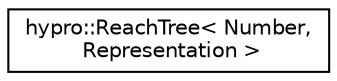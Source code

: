 digraph "Graphical Class Hierarchy"
{
  edge [fontname="Helvetica",fontsize="10",labelfontname="Helvetica",labelfontsize="10"];
  node [fontname="Helvetica",fontsize="10",shape=record];
  rankdir="LR";
  Node0 [label="hypro::ReachTree\< Number,\l Representation \>",height=0.2,width=0.4,color="black", fillcolor="white", style="filled",URL="$classhypro_1_1ReachTree.html"];
}
